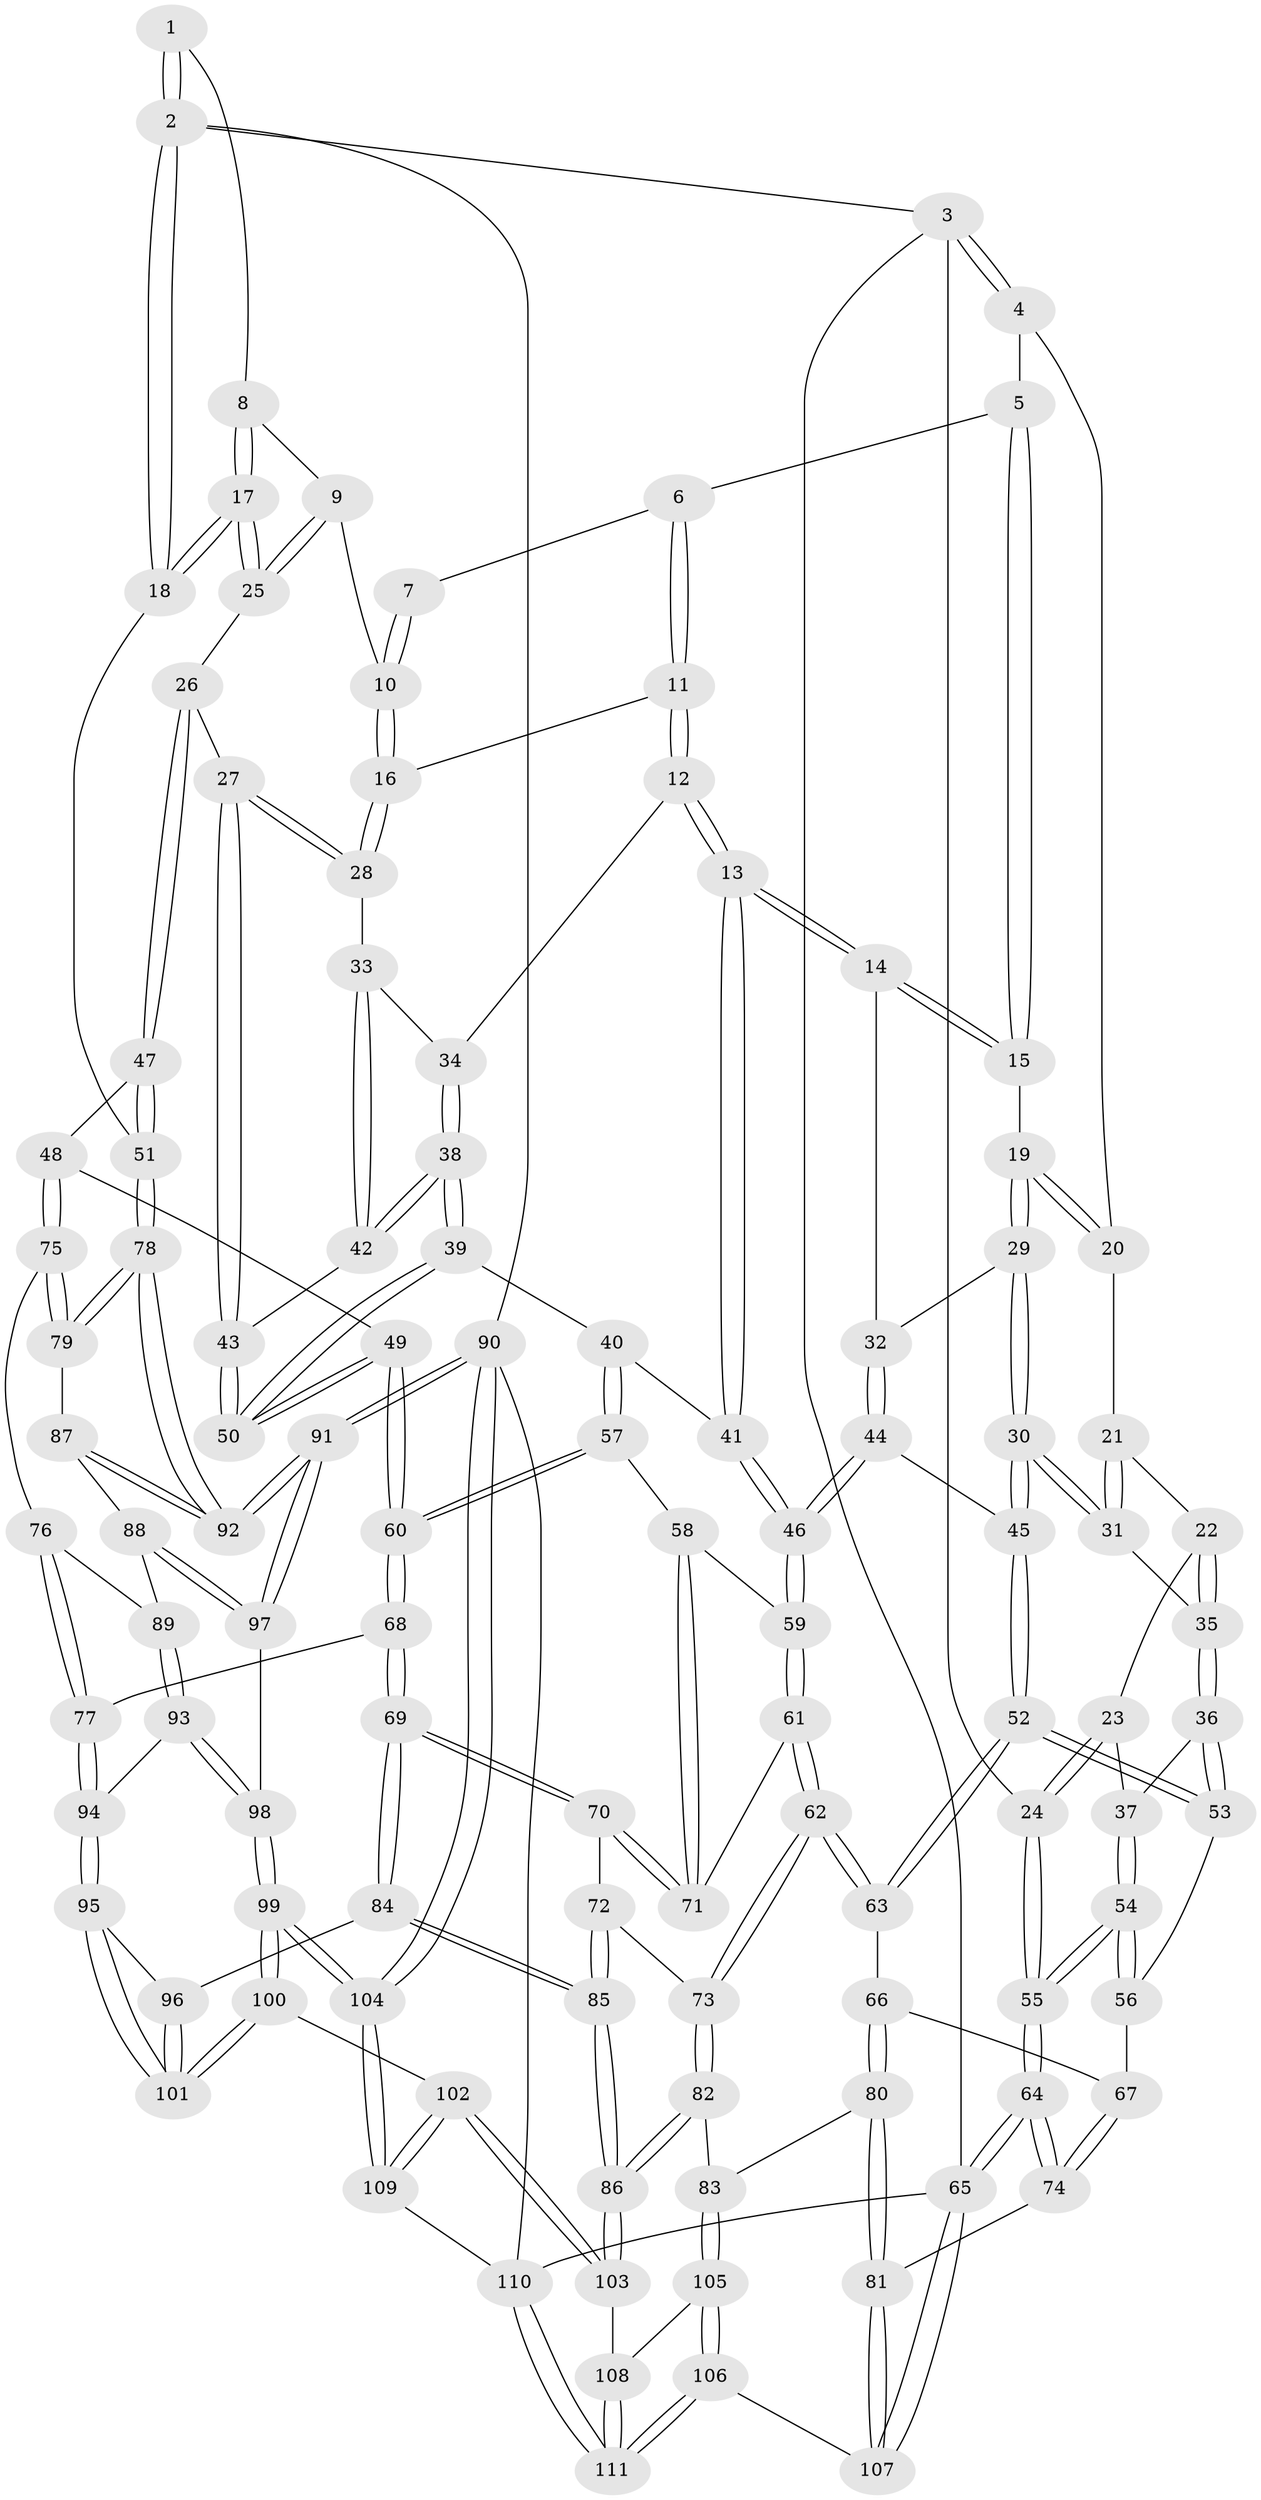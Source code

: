 // coarse degree distribution, {2: 0.02564102564102564, 4: 0.3076923076923077, 3: 0.6666666666666666}
// Generated by graph-tools (version 1.1) at 2025/38/03/04/25 23:38:25]
// undirected, 111 vertices, 274 edges
graph export_dot {
  node [color=gray90,style=filled];
  1 [pos="+0.799195049853603+0"];
  2 [pos="+1+0"];
  3 [pos="+0+0"];
  4 [pos="+0.046809601444086184+0"];
  5 [pos="+0.38236108454728623+0"];
  6 [pos="+0.6579860656691651+0"];
  7 [pos="+0.6999832033288941+0"];
  8 [pos="+0.9019648912585562+0.04560892836237767"];
  9 [pos="+0.8461758373013342+0.10131210517359714"];
  10 [pos="+0.8344148012000434+0.1027147568063006"];
  11 [pos="+0.6278959006123159+0.054094472159043935"];
  12 [pos="+0.5699065700902453+0.14354389014601063"];
  13 [pos="+0.5395631750481242+0.16981604427712985"];
  14 [pos="+0.48795373306893697+0.16525882108131723"];
  15 [pos="+0.38417514988557483+0.08575255740966378"];
  16 [pos="+0.7866575803905332+0.15570902850595328"];
  17 [pos="+1+0.11909321226705334"];
  18 [pos="+1+0.11414933897065033"];
  19 [pos="+0.32232525793278827+0.1187029333370617"];
  20 [pos="+0.2511664193598601+0.10177919266358822"];
  21 [pos="+0.2139133065258423+0.12616350601069865"];
  22 [pos="+0+0.053041107591684025"];
  23 [pos="+0+0"];
  24 [pos="+0+0"];
  25 [pos="+1+0.1850530256135452"];
  26 [pos="+0.9136539567603817+0.24564092352840086"];
  27 [pos="+0.8892310416435593+0.2488520484073403"];
  28 [pos="+0.7887321014409511+0.19094775380526718"];
  29 [pos="+0.3073958123150964+0.18199712330073484"];
  30 [pos="+0.27347497778405105+0.31328579397680634"];
  31 [pos="+0.18626866608674997+0.24408434897876818"];
  32 [pos="+0.43633884138393453+0.22143229434932904"];
  33 [pos="+0.7700506843452594+0.21079739781564985"];
  34 [pos="+0.7067661452008038+0.22229145624516589"];
  35 [pos="+0.11856311806954113+0.23069521603475682"];
  36 [pos="+0.06869093465953525+0.30009594994154587"];
  37 [pos="+0.044956150482629596+0.3241535035060284"];
  38 [pos="+0.6425943559503584+0.34331054433467667"];
  39 [pos="+0.6391451297097587+0.34611044576102784"];
  40 [pos="+0.6300049769696907+0.34943162697281266"];
  41 [pos="+0.5698465209044644+0.2876171264656186"];
  42 [pos="+0.7609327159703057+0.29508865509101473"];
  43 [pos="+0.8236830239217319+0.3536588323651018"];
  44 [pos="+0.3406896623321124+0.32911943754682677"];
  45 [pos="+0.27678596010443396+0.3197259448942277"];
  46 [pos="+0.4092918073447285+0.38591204273967583"];
  47 [pos="+0.9499637930168933+0.38335786875941585"];
  48 [pos="+0.8606031343357299+0.43987864901348567"];
  49 [pos="+0.8345867118236993+0.4235501010119923"];
  50 [pos="+0.8279000843813559+0.4089879920971795"];
  51 [pos="+1+0.3806548796092197"];
  52 [pos="+0.23409788319170535+0.3809686234860372"];
  53 [pos="+0.22304908100018797+0.38363597503038827"];
  54 [pos="+0+0.40336616757718086"];
  55 [pos="+0+0.4787708424082362"];
  56 [pos="+0.15146765770260137+0.4077718198647624"];
  57 [pos="+0.6217205117065141+0.40084059335638306"];
  58 [pos="+0.615433940589969+0.40313872711974036"];
  59 [pos="+0.41541829029208194+0.40078760342558306"];
  60 [pos="+0.6677834035851118+0.5098955044398006"];
  61 [pos="+0.4209780807932495+0.43228182655168623"];
  62 [pos="+0.38539707265977735+0.5328946548806752"];
  63 [pos="+0.2528727747848016+0.5108841438928662"];
  64 [pos="+0+0.635709269087291"];
  65 [pos="+0+1"];
  66 [pos="+0.23205044545335313+0.538971404772365"];
  67 [pos="+0.13822732956363612+0.505605077622351"];
  68 [pos="+0.6605074891768176+0.555014019828284"];
  69 [pos="+0.59407275918399+0.5922755038988953"];
  70 [pos="+0.5383156536200333+0.5535358472003957"];
  71 [pos="+0.5088593843491538+0.47352260073286756"];
  72 [pos="+0.4195801692226965+0.555225137002224"];
  73 [pos="+0.3888805857279369+0.5413280126703783"];
  74 [pos="+0+0.637754648187613"];
  75 [pos="+0.8896412750140832+0.52326048781713"];
  76 [pos="+0.8811523012858247+0.550194957495926"];
  77 [pos="+0.6915525243111689+0.5767048134530103"];
  78 [pos="+1+0.4924088318325735"];
  79 [pos="+1+0.5060275005732856"];
  80 [pos="+0.20076721910704415+0.6604587779123523"];
  81 [pos="+0.09280909901303855+0.7065995316324466"];
  82 [pos="+0.3335398674598239+0.6949006641045734"];
  83 [pos="+0.32726771762793827+0.6972236507753885"];
  84 [pos="+0.5616548031648401+0.6652482386854244"];
  85 [pos="+0.5167708902071664+0.7216001398372505"];
  86 [pos="+0.5092901180394022+0.7376817845781922"];
  87 [pos="+0.93381355978641+0.6210072727922965"];
  88 [pos="+0.9009919186573472+0.6264103951028256"];
  89 [pos="+0.8832677266000521+0.5659786686924796"];
  90 [pos="+1+1"];
  91 [pos="+1+1"];
  92 [pos="+1+0.6286767362649514"];
  93 [pos="+0.7413090955058276+0.6598560453994495"];
  94 [pos="+0.7397559547533831+0.659613102167517"];
  95 [pos="+0.7365151104148597+0.6672411687257955"];
  96 [pos="+0.6524665156458481+0.7030006490734868"];
  97 [pos="+0.8995884829621255+0.6526608917394072"];
  98 [pos="+0.8492464129082419+0.7006345275018335"];
  99 [pos="+0.8194931519388708+0.9327199836425021"];
  100 [pos="+0.7151668873179374+0.8382740942217751"];
  101 [pos="+0.7133403318408653+0.7897986514354303"];
  102 [pos="+0.5499767155528612+0.8025236207934315"];
  103 [pos="+0.5108080344497961+0.74361139970703"];
  104 [pos="+0.9657612370388275+1"];
  105 [pos="+0.3040784863711473+0.8926037490804075"];
  106 [pos="+0.27447368490151375+0.9635327269940732"];
  107 [pos="+0.17430259091348796+0.8739467737598889"];
  108 [pos="+0.4682751079280821+0.7824183152382598"];
  109 [pos="+0.4605508269140833+1"];
  110 [pos="+0.3321469869396205+1"];
  111 [pos="+0.3211260994418938+1"];
  1 -- 2;
  1 -- 2;
  1 -- 8;
  2 -- 3;
  2 -- 18;
  2 -- 18;
  2 -- 90;
  3 -- 4;
  3 -- 4;
  3 -- 24;
  3 -- 65;
  4 -- 5;
  4 -- 20;
  5 -- 6;
  5 -- 15;
  5 -- 15;
  6 -- 7;
  6 -- 11;
  6 -- 11;
  7 -- 10;
  7 -- 10;
  8 -- 9;
  8 -- 17;
  8 -- 17;
  9 -- 10;
  9 -- 25;
  9 -- 25;
  10 -- 16;
  10 -- 16;
  11 -- 12;
  11 -- 12;
  11 -- 16;
  12 -- 13;
  12 -- 13;
  12 -- 34;
  13 -- 14;
  13 -- 14;
  13 -- 41;
  13 -- 41;
  14 -- 15;
  14 -- 15;
  14 -- 32;
  15 -- 19;
  16 -- 28;
  16 -- 28;
  17 -- 18;
  17 -- 18;
  17 -- 25;
  17 -- 25;
  18 -- 51;
  19 -- 20;
  19 -- 20;
  19 -- 29;
  19 -- 29;
  20 -- 21;
  21 -- 22;
  21 -- 31;
  21 -- 31;
  22 -- 23;
  22 -- 35;
  22 -- 35;
  23 -- 24;
  23 -- 24;
  23 -- 37;
  24 -- 55;
  24 -- 55;
  25 -- 26;
  26 -- 27;
  26 -- 47;
  26 -- 47;
  27 -- 28;
  27 -- 28;
  27 -- 43;
  27 -- 43;
  28 -- 33;
  29 -- 30;
  29 -- 30;
  29 -- 32;
  30 -- 31;
  30 -- 31;
  30 -- 45;
  30 -- 45;
  31 -- 35;
  32 -- 44;
  32 -- 44;
  33 -- 34;
  33 -- 42;
  33 -- 42;
  34 -- 38;
  34 -- 38;
  35 -- 36;
  35 -- 36;
  36 -- 37;
  36 -- 53;
  36 -- 53;
  37 -- 54;
  37 -- 54;
  38 -- 39;
  38 -- 39;
  38 -- 42;
  38 -- 42;
  39 -- 40;
  39 -- 50;
  39 -- 50;
  40 -- 41;
  40 -- 57;
  40 -- 57;
  41 -- 46;
  41 -- 46;
  42 -- 43;
  43 -- 50;
  43 -- 50;
  44 -- 45;
  44 -- 46;
  44 -- 46;
  45 -- 52;
  45 -- 52;
  46 -- 59;
  46 -- 59;
  47 -- 48;
  47 -- 51;
  47 -- 51;
  48 -- 49;
  48 -- 75;
  48 -- 75;
  49 -- 50;
  49 -- 50;
  49 -- 60;
  49 -- 60;
  51 -- 78;
  51 -- 78;
  52 -- 53;
  52 -- 53;
  52 -- 63;
  52 -- 63;
  53 -- 56;
  54 -- 55;
  54 -- 55;
  54 -- 56;
  54 -- 56;
  55 -- 64;
  55 -- 64;
  56 -- 67;
  57 -- 58;
  57 -- 60;
  57 -- 60;
  58 -- 59;
  58 -- 71;
  58 -- 71;
  59 -- 61;
  59 -- 61;
  60 -- 68;
  60 -- 68;
  61 -- 62;
  61 -- 62;
  61 -- 71;
  62 -- 63;
  62 -- 63;
  62 -- 73;
  62 -- 73;
  63 -- 66;
  64 -- 65;
  64 -- 65;
  64 -- 74;
  64 -- 74;
  65 -- 107;
  65 -- 107;
  65 -- 110;
  66 -- 67;
  66 -- 80;
  66 -- 80;
  67 -- 74;
  67 -- 74;
  68 -- 69;
  68 -- 69;
  68 -- 77;
  69 -- 70;
  69 -- 70;
  69 -- 84;
  69 -- 84;
  70 -- 71;
  70 -- 71;
  70 -- 72;
  72 -- 73;
  72 -- 85;
  72 -- 85;
  73 -- 82;
  73 -- 82;
  74 -- 81;
  75 -- 76;
  75 -- 79;
  75 -- 79;
  76 -- 77;
  76 -- 77;
  76 -- 89;
  77 -- 94;
  77 -- 94;
  78 -- 79;
  78 -- 79;
  78 -- 92;
  78 -- 92;
  79 -- 87;
  80 -- 81;
  80 -- 81;
  80 -- 83;
  81 -- 107;
  81 -- 107;
  82 -- 83;
  82 -- 86;
  82 -- 86;
  83 -- 105;
  83 -- 105;
  84 -- 85;
  84 -- 85;
  84 -- 96;
  85 -- 86;
  85 -- 86;
  86 -- 103;
  86 -- 103;
  87 -- 88;
  87 -- 92;
  87 -- 92;
  88 -- 89;
  88 -- 97;
  88 -- 97;
  89 -- 93;
  89 -- 93;
  90 -- 91;
  90 -- 91;
  90 -- 104;
  90 -- 104;
  90 -- 110;
  91 -- 92;
  91 -- 92;
  91 -- 97;
  91 -- 97;
  93 -- 94;
  93 -- 98;
  93 -- 98;
  94 -- 95;
  94 -- 95;
  95 -- 96;
  95 -- 101;
  95 -- 101;
  96 -- 101;
  96 -- 101;
  97 -- 98;
  98 -- 99;
  98 -- 99;
  99 -- 100;
  99 -- 100;
  99 -- 104;
  99 -- 104;
  100 -- 101;
  100 -- 101;
  100 -- 102;
  102 -- 103;
  102 -- 103;
  102 -- 109;
  102 -- 109;
  103 -- 108;
  104 -- 109;
  104 -- 109;
  105 -- 106;
  105 -- 106;
  105 -- 108;
  106 -- 107;
  106 -- 111;
  106 -- 111;
  108 -- 111;
  108 -- 111;
  109 -- 110;
  110 -- 111;
  110 -- 111;
}
